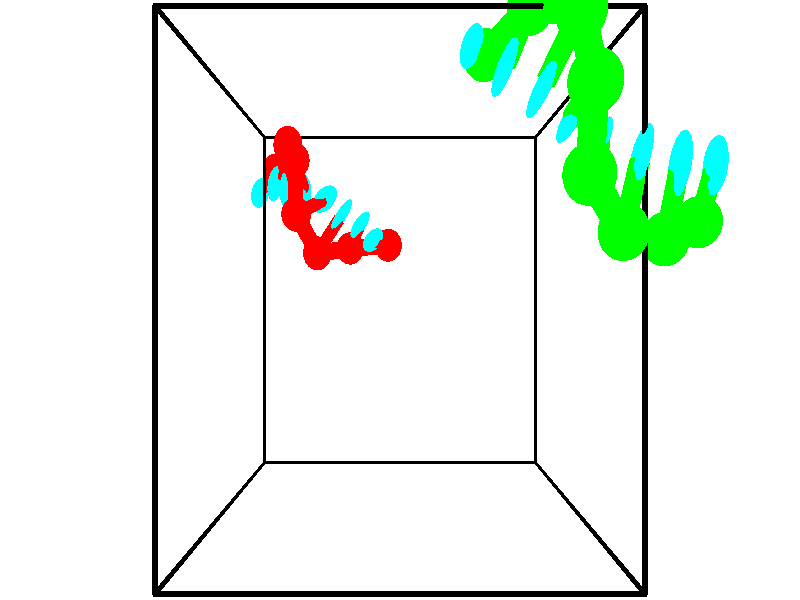 // switches for output
#declare DRAW_BASES = 1; // possible values are 0, 1; only relevant for DNA ribbons
#declare DRAW_BASES_TYPE = 3; // possible values are 1, 2, 3; only relevant for DNA ribbons
#declare DRAW_FOG = 0; // set to 1 to enable fog

#include "colors.inc"

#include "transforms.inc"
background { rgb <1, 1, 1>}

#default {
   normal{
       ripples 0.25
       frequency 0.20
       turbulence 0.2
       lambda 5
   }
	finish {
		phong 0.1
		phong_size 40.
	}
}

// original window dimensions: 1024x640


// camera settings

camera {
	sky <-0, 1, 0>
	up <-0, 1, 0>
	right 1.6 * <1, 0, 0>
	location <2.5, 2.5, 11.1562>
	look_at <2.5, 2.5, 2.5>
	direction <0, 0, -8.6562>
	angle 67.0682
}


# declare cpy_camera_pos = <2.5, 2.5, 11.1562>;
# if (DRAW_FOG = 1)
fog {
	fog_type 2
	up vnormalize(cpy_camera_pos)
	color rgbt<1,1,1,0.3>
	distance 1e-5
	fog_alt 3e-3
	fog_offset 4
}
# end


// LIGHTS

# declare lum = 6;
global_settings {
	ambient_light rgb lum * <0.05, 0.05, 0.05>
	max_trace_level 15
}# declare cpy_direct_light_amount = 0.25;
light_source
{	1000 * <-1, -1, 1>,
	rgb lum * cpy_direct_light_amount
	parallel
}

light_source
{	1000 * <1, 1, -1>,
	rgb lum * cpy_direct_light_amount
	parallel
}

// strand 0

// nucleotide -1

// particle -1
sphere {
	<2.283683, 3.336323, 0.074530> 0.250000
	pigment { color rgbt <1,0,0,0> }
	no_shadow
}
cylinder {
	<2.143585, 3.349884, 0.448948>,  <2.059527, 3.358021, 0.673599>, 0.100000
	pigment { color rgbt <1,0,0,0> }
	no_shadow
}
cylinder {
	<2.143585, 3.349884, 0.448948>,  <2.283683, 3.336323, 0.074530>, 0.100000
	pigment { color rgbt <1,0,0,0> }
	no_shadow
}

// particle -1
sphere {
	<2.143585, 3.349884, 0.448948> 0.100000
	pigment { color rgbt <1,0,0,0> }
	no_shadow
}
sphere {
	0, 1
	scale<0.080000,0.200000,0.300000>
	matrix <-0.727913, 0.619066, -0.294789,
		-0.589468, -0.784607, -0.192144,
		-0.350244, 0.033904, 0.936045,
		2.038512, 3.360055, 0.729761>
	pigment { color rgbt <0,1,1,0> }
	no_shadow
}
cylinder {
	<1.573405, 3.298514, -0.064555>,  <2.283683, 3.336323, 0.074530>, 0.130000
	pigment { color rgbt <1,0,0,0> }
	no_shadow
}

// nucleotide -1

// particle -1
sphere {
	<1.573405, 3.298514, -0.064555> 0.250000
	pigment { color rgbt <1,0,0,0> }
	no_shadow
}
cylinder {
	<1.700348, 3.471031, 0.273266>,  <1.776514, 3.574542, 0.475959>, 0.100000
	pigment { color rgbt <1,0,0,0> }
	no_shadow
}
cylinder {
	<1.700348, 3.471031, 0.273266>,  <1.573405, 3.298514, -0.064555>, 0.100000
	pigment { color rgbt <1,0,0,0> }
	no_shadow
}

// particle -1
sphere {
	<1.700348, 3.471031, 0.273266> 0.100000
	pigment { color rgbt <1,0,0,0> }
	no_shadow
}
sphere {
	0, 1
	scale<0.080000,0.200000,0.300000>
	matrix <-0.678103, 0.725783, -0.115829,
		-0.662918, -0.535934, 0.522794,
		0.317359, 0.431293, 0.844553,
		1.795555, 3.600419, 0.526632>
	pigment { color rgbt <0,1,1,0> }
	no_shadow
}
cylinder {
	<1.039626, 3.187942, 0.480392>,  <1.573405, 3.298514, -0.064555>, 0.130000
	pigment { color rgbt <1,0,0,0> }
	no_shadow
}

// nucleotide -1

// particle -1
sphere {
	<1.039626, 3.187942, 0.480392> 0.250000
	pigment { color rgbt <1,0,0,0> }
	no_shadow
}
cylinder {
	<1.277306, 3.507942, 0.447105>,  <1.419913, 3.699943, 0.427133>, 0.100000
	pigment { color rgbt <1,0,0,0> }
	no_shadow
}
cylinder {
	<1.277306, 3.507942, 0.447105>,  <1.039626, 3.187942, 0.480392>, 0.100000
	pigment { color rgbt <1,0,0,0> }
	no_shadow
}

// particle -1
sphere {
	<1.277306, 3.507942, 0.447105> 0.100000
	pigment { color rgbt <1,0,0,0> }
	no_shadow
}
sphere {
	0, 1
	scale<0.080000,0.200000,0.300000>
	matrix <-0.804262, 0.589751, -0.073188,
		-0.009473, 0.110416, 0.993840,
		0.594199, 0.800001, -0.083217,
		1.455565, 3.747943, 0.422140>
	pigment { color rgbt <0,1,1,0> }
	no_shadow
}
cylinder {
	<0.722597, 3.723996, 0.822542>,  <1.039626, 3.187942, 0.480392>, 0.130000
	pigment { color rgbt <1,0,0,0> }
	no_shadow
}

// nucleotide -1

// particle -1
sphere {
	<0.722597, 3.723996, 0.822542> 0.250000
	pigment { color rgbt <1,0,0,0> }
	no_shadow
}
cylinder {
	<0.971016, 3.884216, 0.553066>,  <1.120067, 3.980349, 0.391381>, 0.100000
	pigment { color rgbt <1,0,0,0> }
	no_shadow
}
cylinder {
	<0.971016, 3.884216, 0.553066>,  <0.722597, 3.723996, 0.822542>, 0.100000
	pigment { color rgbt <1,0,0,0> }
	no_shadow
}

// particle -1
sphere {
	<0.971016, 3.884216, 0.553066> 0.100000
	pigment { color rgbt <1,0,0,0> }
	no_shadow
}
sphere {
	0, 1
	scale<0.080000,0.200000,0.300000>
	matrix <-0.779728, 0.402961, -0.479214,
		0.079521, 0.822910, 0.562579,
		0.621048, 0.400551, -0.673690,
		1.157330, 4.004382, 0.350959>
	pigment { color rgbt <0,1,1,0> }
	no_shadow
}
cylinder {
	<0.694744, 4.500770, 0.795584>,  <0.722597, 3.723996, 0.822542>, 0.130000
	pigment { color rgbt <1,0,0,0> }
	no_shadow
}

// nucleotide -1

// particle -1
sphere {
	<0.694744, 4.500770, 0.795584> 0.250000
	pigment { color rgbt <1,0,0,0> }
	no_shadow
}
cylinder {
	<0.736866, 4.300240, 0.452053>,  <0.762139, 4.179922, 0.245935>, 0.100000
	pigment { color rgbt <1,0,0,0> }
	no_shadow
}
cylinder {
	<0.736866, 4.300240, 0.452053>,  <0.694744, 4.500770, 0.795584>, 0.100000
	pigment { color rgbt <1,0,0,0> }
	no_shadow
}

// particle -1
sphere {
	<0.736866, 4.300240, 0.452053> 0.100000
	pigment { color rgbt <1,0,0,0> }
	no_shadow
}
sphere {
	0, 1
	scale<0.080000,0.200000,0.300000>
	matrix <-0.949433, 0.206193, -0.236775,
		0.295785, 0.840332, -0.454262,
		0.105304, -0.501325, -0.858827,
		0.768457, 4.149842, 0.194405>
	pigment { color rgbt <0,1,1,0> }
	no_shadow
}
cylinder {
	<0.461935, 4.885070, 0.167284>,  <0.694744, 4.500770, 0.795584>, 0.130000
	pigment { color rgbt <1,0,0,0> }
	no_shadow
}

// nucleotide -1

// particle -1
sphere {
	<0.461935, 4.885070, 0.167284> 0.250000
	pigment { color rgbt <1,0,0,0> }
	no_shadow
}
cylinder {
	<0.433464, 4.502296, 0.054707>,  <0.416381, 4.272632, -0.012840>, 0.100000
	pigment { color rgbt <1,0,0,0> }
	no_shadow
}
cylinder {
	<0.433464, 4.502296, 0.054707>,  <0.461935, 4.885070, 0.167284>, 0.100000
	pigment { color rgbt <1,0,0,0> }
	no_shadow
}

// particle -1
sphere {
	<0.433464, 4.502296, 0.054707> 0.100000
	pigment { color rgbt <1,0,0,0> }
	no_shadow
}
sphere {
	0, 1
	scale<0.080000,0.200000,0.300000>
	matrix <-0.858795, 0.202310, -0.470683,
		0.507352, 0.208200, -0.836210,
		-0.071177, -0.956934, -0.281444,
		0.412111, 4.215216, -0.029727>
	pigment { color rgbt <0,1,1,0> }
	no_shadow
}
cylinder {
	<0.310954, 4.976942, -0.496215>,  <0.461935, 4.885070, 0.167284>, 0.130000
	pigment { color rgbt <1,0,0,0> }
	no_shadow
}

// nucleotide -1

// particle -1
sphere {
	<0.310954, 4.976942, -0.496215> 0.250000
	pigment { color rgbt <1,0,0,0> }
	no_shadow
}
cylinder {
	<0.217045, 4.611671, -0.362953>,  <0.160699, 4.392509, -0.282996>, 0.100000
	pigment { color rgbt <1,0,0,0> }
	no_shadow
}
cylinder {
	<0.217045, 4.611671, -0.362953>,  <0.310954, 4.976942, -0.496215>, 0.100000
	pigment { color rgbt <1,0,0,0> }
	no_shadow
}

// particle -1
sphere {
	<0.217045, 4.611671, -0.362953> 0.100000
	pigment { color rgbt <1,0,0,0> }
	no_shadow
}
sphere {
	0, 1
	scale<0.080000,0.200000,0.300000>
	matrix <-0.907988, 0.083653, -0.410561,
		0.347045, -0.398889, -0.848792,
		-0.234772, -0.913176, 0.333155,
		0.146613, 4.337719, -0.263007>
	pigment { color rgbt <0,1,1,0> }
	no_shadow
}
cylinder {
	<-0.013161, 4.717545, -1.071700>,  <0.310954, 4.976942, -0.496215>, 0.130000
	pigment { color rgbt <1,0,0,0> }
	no_shadow
}

// nucleotide -1

// particle -1
sphere {
	<-0.013161, 4.717545, -1.071700> 0.250000
	pigment { color rgbt <1,0,0,0> }
	no_shadow
}
cylinder {
	<-0.132534, 4.444283, -0.805096>,  <-0.204158, 4.280325, -0.645133>, 0.100000
	pigment { color rgbt <1,0,0,0> }
	no_shadow
}
cylinder {
	<-0.132534, 4.444283, -0.805096>,  <-0.013161, 4.717545, -1.071700>, 0.100000
	pigment { color rgbt <1,0,0,0> }
	no_shadow
}

// particle -1
sphere {
	<-0.132534, 4.444283, -0.805096> 0.100000
	pigment { color rgbt <1,0,0,0> }
	no_shadow
}
sphere {
	0, 1
	scale<0.080000,0.200000,0.300000>
	matrix <-0.894257, -0.043892, -0.445396,
		0.333529, -0.728952, -0.597819,
		-0.298433, -0.683156, 0.666510,
		-0.222064, 4.239336, -0.605143>
	pigment { color rgbt <0,1,1,0> }
	no_shadow
}
// strand 1

// nucleotide -1

// particle -1
sphere {
	<3.486786, 4.881820, 4.104393> 0.250000
	pigment { color rgbt <0,1,0,0> }
	no_shadow
}
cylinder {
	<3.358301, 4.802185, 4.474731>,  <3.281210, 4.754405, 4.696934>, 0.100000
	pigment { color rgbt <0,1,0,0> }
	no_shadow
}
cylinder {
	<3.358301, 4.802185, 4.474731>,  <3.486786, 4.881820, 4.104393>, 0.100000
	pigment { color rgbt <0,1,0,0> }
	no_shadow
}

// particle -1
sphere {
	<3.358301, 4.802185, 4.474731> 0.100000
	pigment { color rgbt <0,1,0,0> }
	no_shadow
}
sphere {
	0, 1
	scale<0.080000,0.200000,0.300000>
	matrix <0.868851, -0.450869, 0.204487,
		0.376724, 0.870104, 0.317801,
		-0.321211, -0.199086, 0.925844,
		3.261938, 4.742459, 4.752485>
	pigment { color rgbt <0,1,1,0> }
	no_shadow
}
cylinder {
	<3.905256, 5.133414, 4.661496>,  <3.486786, 4.881820, 4.104393>, 0.130000
	pigment { color rgbt <0,1,0,0> }
	no_shadow
}

// nucleotide -1

// particle -1
sphere {
	<3.905256, 5.133414, 4.661496> 0.250000
	pigment { color rgbt <0,1,0,0> }
	no_shadow
}
cylinder {
	<3.730584, 4.788818, 4.765148>,  <3.625781, 4.582061, 4.827339>, 0.100000
	pigment { color rgbt <0,1,0,0> }
	no_shadow
}
cylinder {
	<3.730584, 4.788818, 4.765148>,  <3.905256, 5.133414, 4.661496>, 0.100000
	pigment { color rgbt <0,1,0,0> }
	no_shadow
}

// particle -1
sphere {
	<3.730584, 4.788818, 4.765148> 0.100000
	pigment { color rgbt <0,1,0,0> }
	no_shadow
}
sphere {
	0, 1
	scale<0.080000,0.200000,0.300000>
	matrix <0.899377, -0.424709, 0.103648,
		0.020764, 0.278316, 0.960265,
		-0.436680, -0.861488, 0.259130,
		3.599580, 4.530372, 4.842887>
	pigment { color rgbt <0,1,1,0> }
	no_shadow
}
cylinder {
	<4.258846, 4.853228, 5.295389>,  <3.905256, 5.133414, 4.661496>, 0.130000
	pigment { color rgbt <0,1,0,0> }
	no_shadow
}

// nucleotide -1

// particle -1
sphere {
	<4.258846, 4.853228, 5.295389> 0.250000
	pigment { color rgbt <0,1,0,0> }
	no_shadow
}
cylinder {
	<4.097524, 4.556000, 5.081776>,  <4.000731, 4.377663, 4.953608>, 0.100000
	pigment { color rgbt <0,1,0,0> }
	no_shadow
}
cylinder {
	<4.097524, 4.556000, 5.081776>,  <4.258846, 4.853228, 5.295389>, 0.100000
	pigment { color rgbt <0,1,0,0> }
	no_shadow
}

// particle -1
sphere {
	<4.097524, 4.556000, 5.081776> 0.100000
	pigment { color rgbt <0,1,0,0> }
	no_shadow
}
sphere {
	0, 1
	scale<0.080000,0.200000,0.300000>
	matrix <0.845375, -0.525947, 0.093387,
		-0.350267, -0.413795, 0.840290,
		-0.403305, -0.743070, -0.534033,
		3.976532, 4.333079, 4.921566>
	pigment { color rgbt <0,1,1,0> }
	no_shadow
}
cylinder {
	<4.297334, 4.178151, 5.605963>,  <4.258846, 4.853228, 5.295389>, 0.130000
	pigment { color rgbt <0,1,0,0> }
	no_shadow
}

// nucleotide -1

// particle -1
sphere {
	<4.297334, 4.178151, 5.605963> 0.250000
	pigment { color rgbt <0,1,0,0> }
	no_shadow
}
cylinder {
	<4.277892, 4.107895, 5.212662>,  <4.266227, 4.065742, 4.976681>, 0.100000
	pigment { color rgbt <0,1,0,0> }
	no_shadow
}
cylinder {
	<4.277892, 4.107895, 5.212662>,  <4.297334, 4.178151, 5.605963>, 0.100000
	pigment { color rgbt <0,1,0,0> }
	no_shadow
}

// particle -1
sphere {
	<4.277892, 4.107895, 5.212662> 0.100000
	pigment { color rgbt <0,1,0,0> }
	no_shadow
}
sphere {
	0, 1
	scale<0.080000,0.200000,0.300000>
	matrix <0.848553, -0.526538, 0.052109,
		-0.526873, -0.831810, 0.174632,
		-0.048605, -0.175640, -0.983254,
		4.263310, 4.055203, 4.917686>
	pigment { color rgbt <0,1,1,0> }
	no_shadow
}
cylinder {
	<4.306389, 3.500211, 5.403755>,  <4.297334, 4.178151, 5.605963>, 0.130000
	pigment { color rgbt <0,1,0,0> }
	no_shadow
}

// nucleotide -1

// particle -1
sphere {
	<4.306389, 3.500211, 5.403755> 0.250000
	pigment { color rgbt <0,1,0,0> }
	no_shadow
}
cylinder {
	<4.467696, 3.716599, 5.108532>,  <4.564480, 3.846431, 4.931398>, 0.100000
	pigment { color rgbt <0,1,0,0> }
	no_shadow
}
cylinder {
	<4.467696, 3.716599, 5.108532>,  <4.306389, 3.500211, 5.403755>, 0.100000
	pigment { color rgbt <0,1,0,0> }
	no_shadow
}

// particle -1
sphere {
	<4.467696, 3.716599, 5.108532> 0.100000
	pigment { color rgbt <0,1,0,0> }
	no_shadow
}
sphere {
	0, 1
	scale<0.080000,0.200000,0.300000>
	matrix <0.890170, -0.418826, 0.179397,
		-0.212070, -0.729341, -0.650453,
		0.403268, 0.540968, -0.738057,
		4.588676, 3.878889, 4.887115>
	pigment { color rgbt <0,1,1,0> }
	no_shadow
}
cylinder {
	<4.773715, 3.079847, 5.015274>,  <4.306389, 3.500211, 5.403755>, 0.130000
	pigment { color rgbt <0,1,0,0> }
	no_shadow
}

// nucleotide -1

// particle -1
sphere {
	<4.773715, 3.079847, 5.015274> 0.250000
	pigment { color rgbt <0,1,0,0> }
	no_shadow
}
cylinder {
	<4.895548, 3.457275, 4.963272>,  <4.968648, 3.683733, 4.932071>, 0.100000
	pigment { color rgbt <0,1,0,0> }
	no_shadow
}
cylinder {
	<4.895548, 3.457275, 4.963272>,  <4.773715, 3.079847, 5.015274>, 0.100000
	pigment { color rgbt <0,1,0,0> }
	no_shadow
}

// particle -1
sphere {
	<4.895548, 3.457275, 4.963272> 0.100000
	pigment { color rgbt <0,1,0,0> }
	no_shadow
}
sphere {
	0, 1
	scale<0.080000,0.200000,0.300000>
	matrix <0.952485, -0.301573, 0.042724,
		0.001107, -0.136840, -0.990593,
		0.304583, 0.943572, -0.130004,
		4.986923, 3.740347, 4.924271>
	pigment { color rgbt <0,1,1,0> }
	no_shadow
}
cylinder {
	<5.415729, 3.057635, 4.512727>,  <4.773715, 3.079847, 5.015274>, 0.130000
	pigment { color rgbt <0,1,0,0> }
	no_shadow
}

// nucleotide -1

// particle -1
sphere {
	<5.415729, 3.057635, 4.512727> 0.250000
	pigment { color rgbt <0,1,0,0> }
	no_shadow
}
cylinder {
	<5.430537, 3.418152, 4.685379>,  <5.439422, 3.634462, 4.788970>, 0.100000
	pigment { color rgbt <0,1,0,0> }
	no_shadow
}
cylinder {
	<5.430537, 3.418152, 4.685379>,  <5.415729, 3.057635, 4.512727>, 0.100000
	pigment { color rgbt <0,1,0,0> }
	no_shadow
}

// particle -1
sphere {
	<5.430537, 3.418152, 4.685379> 0.100000
	pigment { color rgbt <0,1,0,0> }
	no_shadow
}
sphere {
	0, 1
	scale<0.080000,0.200000,0.300000>
	matrix <0.999095, -0.042434, 0.002914,
		0.020942, 0.431131, -0.902047,
		0.037021, 0.901291, 0.431629,
		5.441643, 3.688539, 4.814868>
	pigment { color rgbt <0,1,1,0> }
	no_shadow
}
cylinder {
	<5.938560, 3.247402, 4.202570>,  <5.415729, 3.057635, 4.512727>, 0.130000
	pigment { color rgbt <0,1,0,0> }
	no_shadow
}

// nucleotide -1

// particle -1
sphere {
	<5.938560, 3.247402, 4.202570> 0.250000
	pigment { color rgbt <0,1,0,0> }
	no_shadow
}
cylinder {
	<5.888459, 3.500015, 4.508636>,  <5.858399, 3.651583, 4.692276>, 0.100000
	pigment { color rgbt <0,1,0,0> }
	no_shadow
}
cylinder {
	<5.888459, 3.500015, 4.508636>,  <5.938560, 3.247402, 4.202570>, 0.100000
	pigment { color rgbt <0,1,0,0> }
	no_shadow
}

// particle -1
sphere {
	<5.888459, 3.500015, 4.508636> 0.100000
	pigment { color rgbt <0,1,0,0> }
	no_shadow
}
sphere {
	0, 1
	scale<0.080000,0.200000,0.300000>
	matrix <0.990430, 0.124652, 0.059244,
		-0.057964, 0.765264, -0.641101,
		-0.125252, 0.631532, 0.765166,
		5.850883, 3.689475, 4.738186>
	pigment { color rgbt <0,1,1,0> }
	no_shadow
}
// box output
cylinder {
	<0.000000, 0.000000, 0.000000>,  <5.000000, 0.000000, 0.000000>, 0.025000
	pigment { color rgbt <0,0,0,0> }
	no_shadow
}
cylinder {
	<0.000000, 0.000000, 0.000000>,  <0.000000, 5.000000, 0.000000>, 0.025000
	pigment { color rgbt <0,0,0,0> }
	no_shadow
}
cylinder {
	<0.000000, 0.000000, 0.000000>,  <0.000000, 0.000000, 5.000000>, 0.025000
	pigment { color rgbt <0,0,0,0> }
	no_shadow
}
cylinder {
	<5.000000, 5.000000, 5.000000>,  <0.000000, 5.000000, 5.000000>, 0.025000
	pigment { color rgbt <0,0,0,0> }
	no_shadow
}
cylinder {
	<5.000000, 5.000000, 5.000000>,  <5.000000, 0.000000, 5.000000>, 0.025000
	pigment { color rgbt <0,0,0,0> }
	no_shadow
}
cylinder {
	<5.000000, 5.000000, 5.000000>,  <5.000000, 5.000000, 0.000000>, 0.025000
	pigment { color rgbt <0,0,0,0> }
	no_shadow
}
cylinder {
	<0.000000, 0.000000, 5.000000>,  <0.000000, 5.000000, 5.000000>, 0.025000
	pigment { color rgbt <0,0,0,0> }
	no_shadow
}
cylinder {
	<0.000000, 0.000000, 5.000000>,  <5.000000, 0.000000, 5.000000>, 0.025000
	pigment { color rgbt <0,0,0,0> }
	no_shadow
}
cylinder {
	<5.000000, 5.000000, 0.000000>,  <0.000000, 5.000000, 0.000000>, 0.025000
	pigment { color rgbt <0,0,0,0> }
	no_shadow
}
cylinder {
	<5.000000, 5.000000, 0.000000>,  <5.000000, 0.000000, 0.000000>, 0.025000
	pigment { color rgbt <0,0,0,0> }
	no_shadow
}
cylinder {
	<5.000000, 0.000000, 5.000000>,  <5.000000, 0.000000, 0.000000>, 0.025000
	pigment { color rgbt <0,0,0,0> }
	no_shadow
}
cylinder {
	<0.000000, 5.000000, 0.000000>,  <0.000000, 5.000000, 5.000000>, 0.025000
	pigment { color rgbt <0,0,0,0> }
	no_shadow
}
// end of box output
